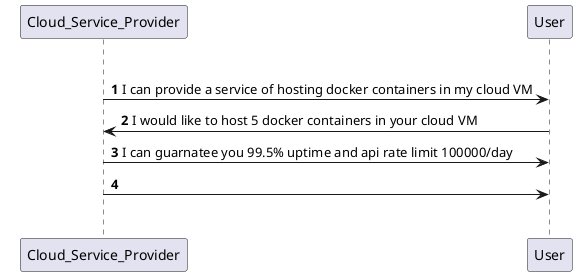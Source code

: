 @startuml negotiating

autonumber

participant Cloud_Service_Provider as CSP
participant User as USR

group service level agreement

CSP -> USR: I can provide a service of hosting docker containers in my cloud VM
USR -> CSP: I would like to host 5 docker containers in your cloud VM 
CSP -> USR: I can guarnatee you 99.5% uptime and api rate limit 100000/day
CSP -> USR: 

group penalty agreement

@enduml